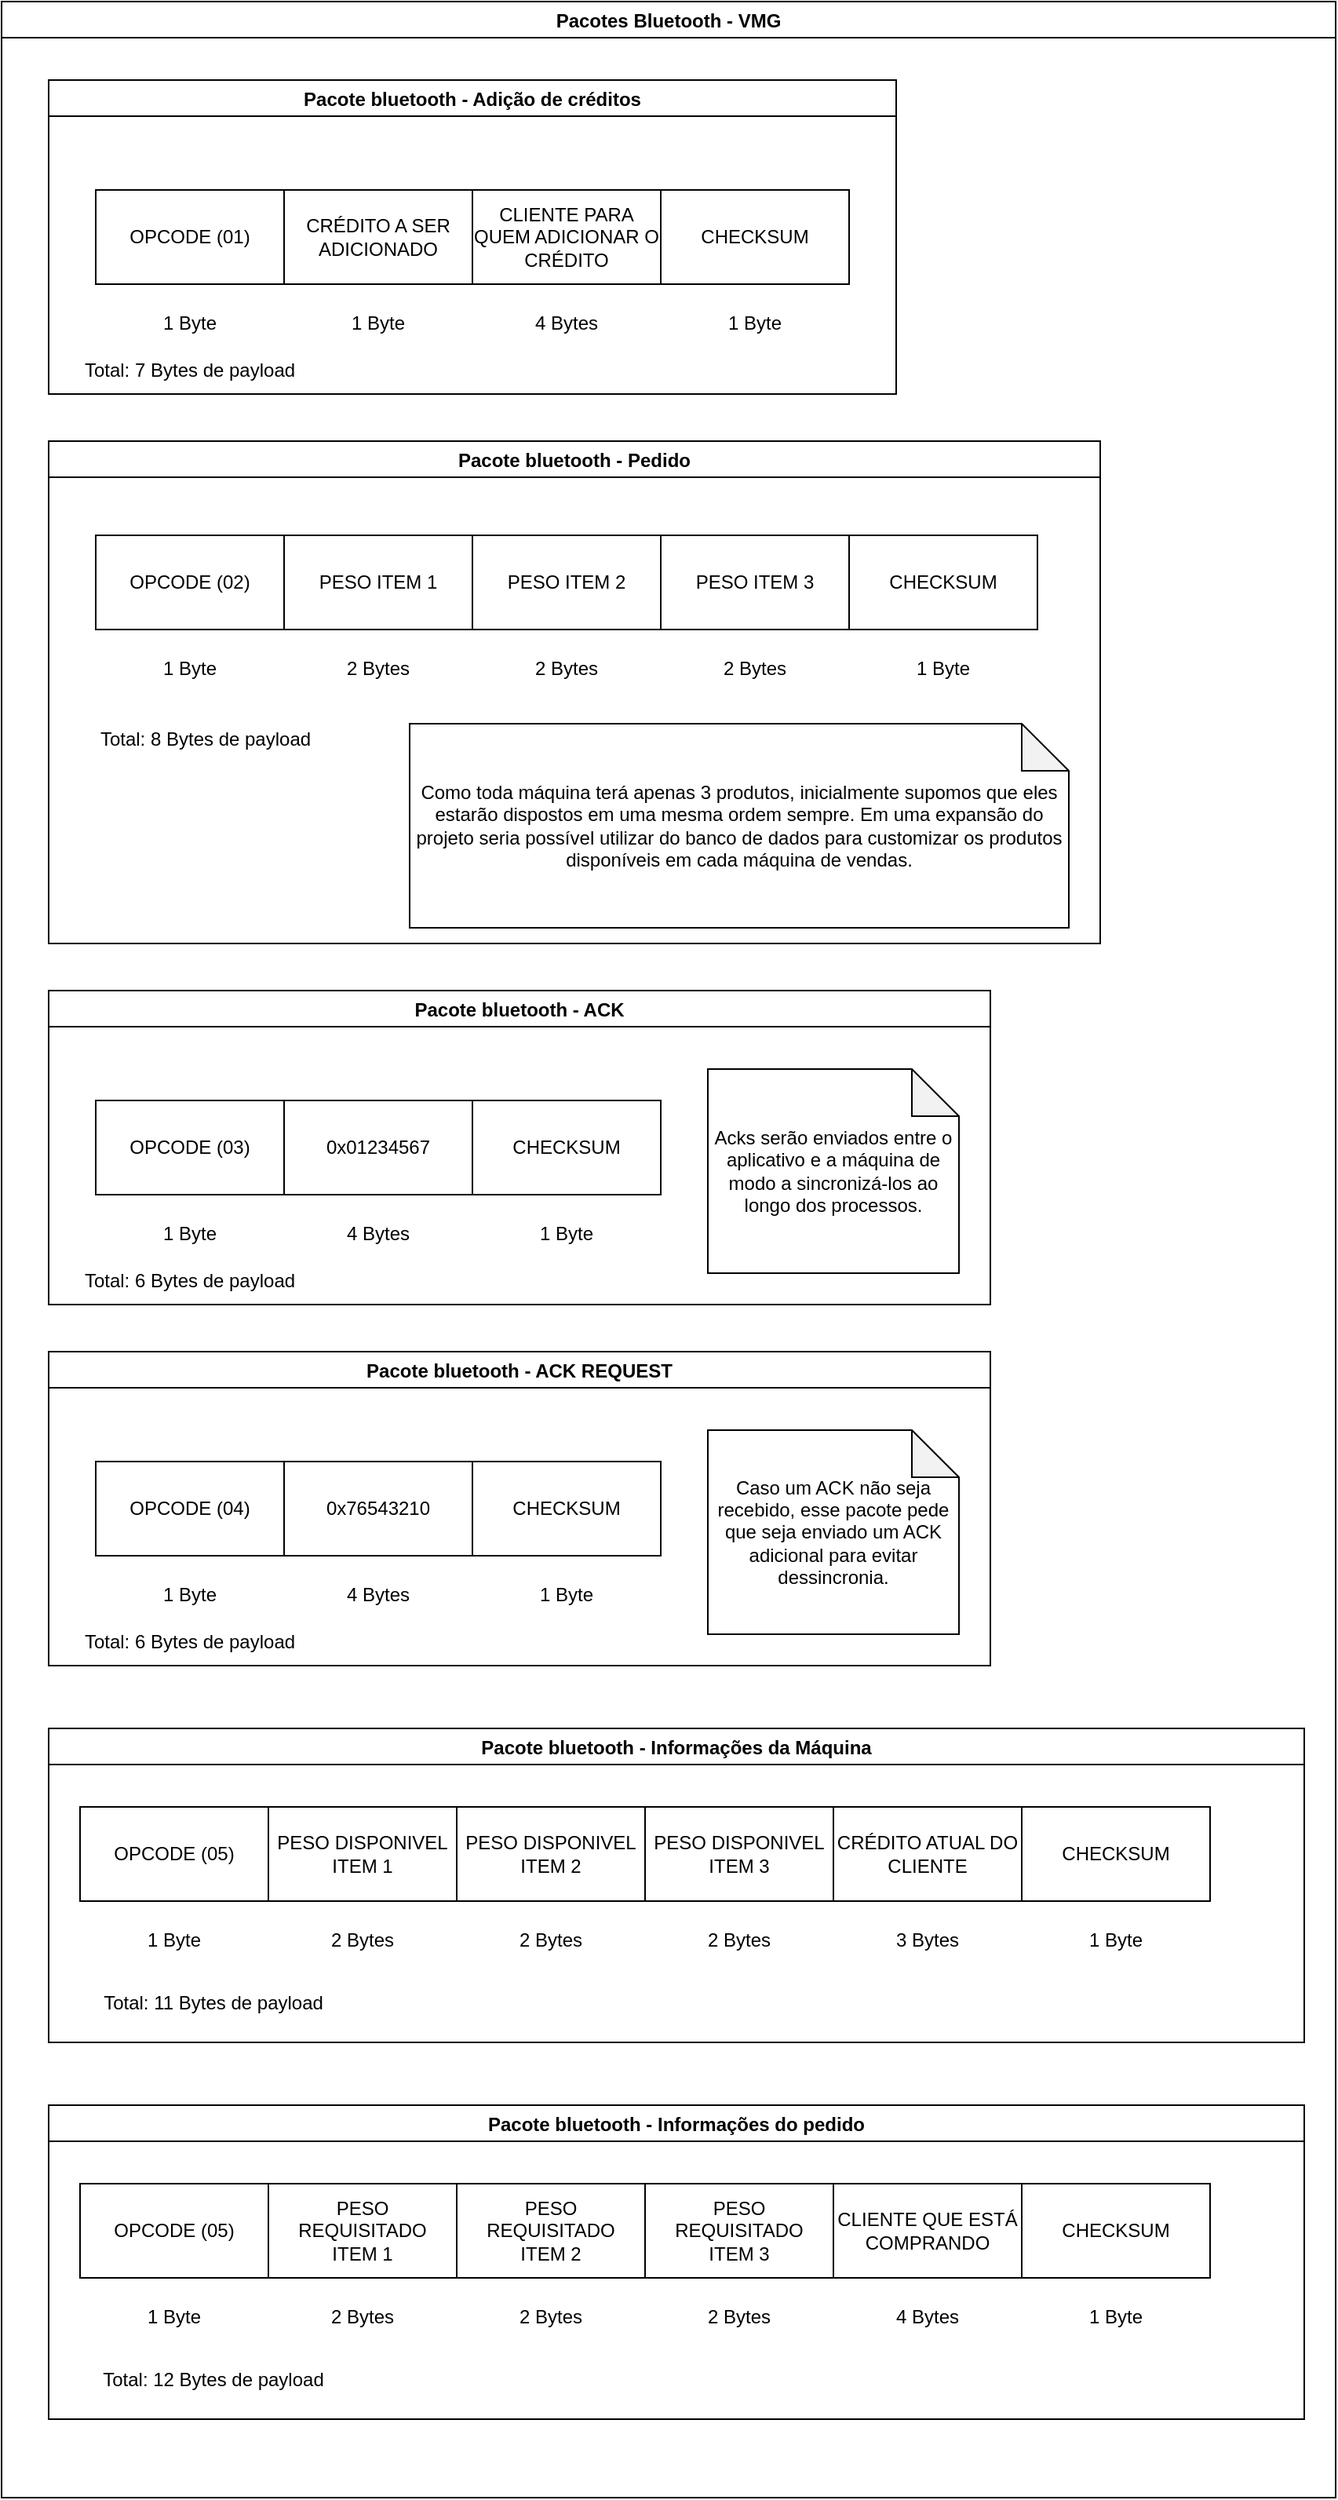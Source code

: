 <mxfile version="17.4.2" type="device"><diagram id="2KYZNR9nKg3js0D-JY5m" name="Page-1"><mxGraphModel dx="1802" dy="1615" grid="1" gridSize="10" guides="1" tooltips="1" connect="1" arrows="1" fold="1" page="1" pageScale="1" pageWidth="700" pageHeight="750" math="0" shadow="0"><root><mxCell id="0"/><mxCell id="1" parent="0"/><mxCell id="A_6qMOfjfYT9CLOdul4R-1" value="OPCODE (02)" style="rounded=0;whiteSpace=wrap;html=1;" parent="1" vertex="1"><mxGeometry x="50" y="230" width="120" height="60" as="geometry"/></mxCell><mxCell id="A_6qMOfjfYT9CLOdul4R-2" value="PESO ITEM 1" style="rounded=0;whiteSpace=wrap;html=1;" parent="1" vertex="1"><mxGeometry x="170" y="230" width="120" height="60" as="geometry"/></mxCell><mxCell id="A_6qMOfjfYT9CLOdul4R-3" value="PESO ITEM 2" style="rounded=0;whiteSpace=wrap;html=1;" parent="1" vertex="1"><mxGeometry x="290" y="230" width="120" height="60" as="geometry"/></mxCell><mxCell id="A_6qMOfjfYT9CLOdul4R-4" value="PESO ITEM 3" style="rounded=0;whiteSpace=wrap;html=1;" parent="1" vertex="1"><mxGeometry x="410" y="230" width="120" height="60" as="geometry"/></mxCell><mxCell id="A_6qMOfjfYT9CLOdul4R-5" value="CHECKSUM" style="rounded=0;whiteSpace=wrap;html=1;" parent="1" vertex="1"><mxGeometry x="530" y="230" width="120" height="60" as="geometry"/></mxCell><mxCell id="A_6qMOfjfYT9CLOdul4R-6" value="Pacote bluetooth - Pedido" style="swimlane;" parent="1" vertex="1"><mxGeometry x="20" y="170" width="670" height="320" as="geometry"/></mxCell><mxCell id="A_6qMOfjfYT9CLOdul4R-7" value="1 Byte" style="text;html=1;strokeColor=none;fillColor=none;align=center;verticalAlign=middle;whiteSpace=wrap;rounded=0;" parent="A_6qMOfjfYT9CLOdul4R-6" vertex="1"><mxGeometry x="60" y="130" width="60" height="30" as="geometry"/></mxCell><mxCell id="A_6qMOfjfYT9CLOdul4R-8" value="2 Bytes" style="text;html=1;strokeColor=none;fillColor=none;align=center;verticalAlign=middle;whiteSpace=wrap;rounded=0;" parent="A_6qMOfjfYT9CLOdul4R-6" vertex="1"><mxGeometry x="180" y="130" width="60" height="30" as="geometry"/></mxCell><mxCell id="A_6qMOfjfYT9CLOdul4R-9" value="2 Bytes" style="text;html=1;strokeColor=none;fillColor=none;align=center;verticalAlign=middle;whiteSpace=wrap;rounded=0;" parent="A_6qMOfjfYT9CLOdul4R-6" vertex="1"><mxGeometry x="300" y="130" width="60" height="30" as="geometry"/></mxCell><mxCell id="A_6qMOfjfYT9CLOdul4R-10" value="2 Bytes" style="text;html=1;strokeColor=none;fillColor=none;align=center;verticalAlign=middle;whiteSpace=wrap;rounded=0;" parent="A_6qMOfjfYT9CLOdul4R-6" vertex="1"><mxGeometry x="420" y="130" width="60" height="30" as="geometry"/></mxCell><mxCell id="A_6qMOfjfYT9CLOdul4R-11" value="1 Byte" style="text;html=1;strokeColor=none;fillColor=none;align=center;verticalAlign=middle;whiteSpace=wrap;rounded=0;" parent="A_6qMOfjfYT9CLOdul4R-6" vertex="1"><mxGeometry x="540" y="130" width="60" height="30" as="geometry"/></mxCell><mxCell id="A_6qMOfjfYT9CLOdul4R-12" value="Total: 8 Bytes de payload" style="text;html=1;strokeColor=none;fillColor=none;align=center;verticalAlign=middle;whiteSpace=wrap;rounded=0;" parent="A_6qMOfjfYT9CLOdul4R-6" vertex="1"><mxGeometry x="30" y="175" width="140" height="30" as="geometry"/></mxCell><mxCell id="A_6qMOfjfYT9CLOdul4R-13" value="Como toda máquina terá apenas 3 produtos, inicialmente supomos que eles estarão dispostos em uma mesma ordem sempre. Em uma expansão do projeto seria possível utilizar do banco de dados para customizar os produtos disponíveis em cada máquina de vendas." style="shape=note;whiteSpace=wrap;html=1;backgroundOutline=1;darkOpacity=0.05;" parent="A_6qMOfjfYT9CLOdul4R-6" vertex="1"><mxGeometry x="230" y="180" width="420" height="130" as="geometry"/></mxCell><mxCell id="A_6qMOfjfYT9CLOdul4R-18" value="Pacote bluetooth - Adição de créditos" style="swimlane;" parent="1" vertex="1"><mxGeometry x="20" y="-60" width="540" height="200" as="geometry"/></mxCell><mxCell id="A_6qMOfjfYT9CLOdul4R-14" value="OPCODE (01)" style="rounded=0;whiteSpace=wrap;html=1;" parent="A_6qMOfjfYT9CLOdul4R-18" vertex="1"><mxGeometry x="30" y="70" width="120" height="60" as="geometry"/></mxCell><mxCell id="A_6qMOfjfYT9CLOdul4R-15" value="CRÉDITO A SER ADICIONADO" style="rounded=0;whiteSpace=wrap;html=1;" parent="A_6qMOfjfYT9CLOdul4R-18" vertex="1"><mxGeometry x="150" y="70" width="120" height="60" as="geometry"/></mxCell><mxCell id="A_6qMOfjfYT9CLOdul4R-16" value="CLIENTE PARA QUEM ADICIONAR O CRÉDITO&lt;span style=&quot;color: rgba(0 , 0 , 0 , 0) ; font-family: monospace ; font-size: 0px&quot;&gt;%3CmxGraphModel%3E%3Croot%3E%3CmxCell%20id%3D%220%22%2F%3E%3CmxCell%20id%3D%221%22%20parent%3D%220%22%2F%3E%3CmxCell%20id%3D%222%22%20value%3D%22CR%C3%89DITO%20A%20SER%20ADICIONADO%22%20style%3D%22rounded%3D0%3BwhiteSpace%3Dwrap%3Bhtml%3D1%3B%22%20vertex%3D%221%22%20parent%3D%221%22%3E%3CmxGeometry%20x%3D%22160%22%20y%3D%2210%22%20width%3D%22120%22%20height%3D%2260%22%20as%3D%22geometry%22%2F%3E%3C%2FmxCell%3E%3C%2Froot%3E%3C%2FmxGraphModel%3E&lt;/span&gt;" style="rounded=0;whiteSpace=wrap;html=1;" parent="A_6qMOfjfYT9CLOdul4R-18" vertex="1"><mxGeometry x="270" y="70" width="120" height="60" as="geometry"/></mxCell><mxCell id="A_6qMOfjfYT9CLOdul4R-17" value="CHECKSUM" style="rounded=0;whiteSpace=wrap;html=1;" parent="A_6qMOfjfYT9CLOdul4R-18" vertex="1"><mxGeometry x="390" y="70" width="120" height="60" as="geometry"/></mxCell><mxCell id="A_6qMOfjfYT9CLOdul4R-19" value="1 Byte" style="text;html=1;strokeColor=none;fillColor=none;align=center;verticalAlign=middle;whiteSpace=wrap;rounded=0;" parent="A_6qMOfjfYT9CLOdul4R-18" vertex="1"><mxGeometry x="60" y="140" width="60" height="30" as="geometry"/></mxCell><mxCell id="A_6qMOfjfYT9CLOdul4R-20" value="1 Byte" style="text;html=1;strokeColor=none;fillColor=none;align=center;verticalAlign=middle;whiteSpace=wrap;rounded=0;" parent="A_6qMOfjfYT9CLOdul4R-18" vertex="1"><mxGeometry x="180" y="140" width="60" height="30" as="geometry"/></mxCell><mxCell id="A_6qMOfjfYT9CLOdul4R-21" value="4 Bytes" style="text;html=1;strokeColor=none;fillColor=none;align=center;verticalAlign=middle;whiteSpace=wrap;rounded=0;" parent="A_6qMOfjfYT9CLOdul4R-18" vertex="1"><mxGeometry x="300" y="140" width="60" height="30" as="geometry"/></mxCell><mxCell id="A_6qMOfjfYT9CLOdul4R-22" value="1 Byte" style="text;html=1;strokeColor=none;fillColor=none;align=center;verticalAlign=middle;whiteSpace=wrap;rounded=0;" parent="A_6qMOfjfYT9CLOdul4R-18" vertex="1"><mxGeometry x="420" y="140" width="60" height="30" as="geometry"/></mxCell><mxCell id="A_6qMOfjfYT9CLOdul4R-23" value="Total: 7 Bytes de payload" style="text;html=1;strokeColor=none;fillColor=none;align=center;verticalAlign=middle;whiteSpace=wrap;rounded=0;" parent="A_6qMOfjfYT9CLOdul4R-18" vertex="1"><mxGeometry x="20" y="170" width="140" height="30" as="geometry"/></mxCell><mxCell id="A_6qMOfjfYT9CLOdul4R-24" value="Pacote bluetooth - ACK" style="swimlane;" parent="1" vertex="1"><mxGeometry x="20" y="520" width="600" height="200" as="geometry"/></mxCell><mxCell id="A_6qMOfjfYT9CLOdul4R-25" value="OPCODE (03)" style="rounded=0;whiteSpace=wrap;html=1;" parent="A_6qMOfjfYT9CLOdul4R-24" vertex="1"><mxGeometry x="30" y="70" width="120" height="60" as="geometry"/></mxCell><mxCell id="A_6qMOfjfYT9CLOdul4R-26" value="0x01234567" style="rounded=0;whiteSpace=wrap;html=1;" parent="A_6qMOfjfYT9CLOdul4R-24" vertex="1"><mxGeometry x="150" y="70" width="120" height="60" as="geometry"/></mxCell><mxCell id="A_6qMOfjfYT9CLOdul4R-28" value="CHECKSUM" style="rounded=0;whiteSpace=wrap;html=1;" parent="A_6qMOfjfYT9CLOdul4R-24" vertex="1"><mxGeometry x="270" y="70" width="120" height="60" as="geometry"/></mxCell><mxCell id="A_6qMOfjfYT9CLOdul4R-29" value="1 Byte" style="text;html=1;strokeColor=none;fillColor=none;align=center;verticalAlign=middle;whiteSpace=wrap;rounded=0;" parent="A_6qMOfjfYT9CLOdul4R-24" vertex="1"><mxGeometry x="60" y="140" width="60" height="30" as="geometry"/></mxCell><mxCell id="A_6qMOfjfYT9CLOdul4R-30" value="4 Bytes" style="text;html=1;strokeColor=none;fillColor=none;align=center;verticalAlign=middle;whiteSpace=wrap;rounded=0;" parent="A_6qMOfjfYT9CLOdul4R-24" vertex="1"><mxGeometry x="180" y="140" width="60" height="30" as="geometry"/></mxCell><mxCell id="A_6qMOfjfYT9CLOdul4R-31" value="1 Byte" style="text;html=1;strokeColor=none;fillColor=none;align=center;verticalAlign=middle;whiteSpace=wrap;rounded=0;" parent="A_6qMOfjfYT9CLOdul4R-24" vertex="1"><mxGeometry x="300" y="140" width="60" height="30" as="geometry"/></mxCell><mxCell id="A_6qMOfjfYT9CLOdul4R-33" value="Total: 6 Bytes de payload" style="text;html=1;strokeColor=none;fillColor=none;align=center;verticalAlign=middle;whiteSpace=wrap;rounded=0;" parent="A_6qMOfjfYT9CLOdul4R-24" vertex="1"><mxGeometry x="20" y="170" width="140" height="30" as="geometry"/></mxCell><mxCell id="A_6qMOfjfYT9CLOdul4R-34" value="Acks serão enviados entre o aplicativo e a máquina de modo a sincronizá-los ao longo dos processos." style="shape=note;whiteSpace=wrap;html=1;backgroundOutline=1;darkOpacity=0.05;" parent="A_6qMOfjfYT9CLOdul4R-24" vertex="1"><mxGeometry x="420" y="50" width="160" height="130" as="geometry"/></mxCell><mxCell id="A_6qMOfjfYT9CLOdul4R-36" value="Pacote bluetooth - ACK REQUEST" style="swimlane;" parent="1" vertex="1"><mxGeometry x="20" y="750" width="600" height="200" as="geometry"/></mxCell><mxCell id="A_6qMOfjfYT9CLOdul4R-37" value="OPCODE (04)" style="rounded=0;whiteSpace=wrap;html=1;" parent="A_6qMOfjfYT9CLOdul4R-36" vertex="1"><mxGeometry x="30" y="70" width="120" height="60" as="geometry"/></mxCell><mxCell id="A_6qMOfjfYT9CLOdul4R-38" value="0x76543210" style="rounded=0;whiteSpace=wrap;html=1;" parent="A_6qMOfjfYT9CLOdul4R-36" vertex="1"><mxGeometry x="150" y="70" width="120" height="60" as="geometry"/></mxCell><mxCell id="A_6qMOfjfYT9CLOdul4R-39" value="CHECKSUM" style="rounded=0;whiteSpace=wrap;html=1;" parent="A_6qMOfjfYT9CLOdul4R-36" vertex="1"><mxGeometry x="270" y="70" width="120" height="60" as="geometry"/></mxCell><mxCell id="A_6qMOfjfYT9CLOdul4R-40" value="1 Byte" style="text;html=1;strokeColor=none;fillColor=none;align=center;verticalAlign=middle;whiteSpace=wrap;rounded=0;" parent="A_6qMOfjfYT9CLOdul4R-36" vertex="1"><mxGeometry x="60" y="140" width="60" height="30" as="geometry"/></mxCell><mxCell id="A_6qMOfjfYT9CLOdul4R-41" value="4 Bytes" style="text;html=1;strokeColor=none;fillColor=none;align=center;verticalAlign=middle;whiteSpace=wrap;rounded=0;" parent="A_6qMOfjfYT9CLOdul4R-36" vertex="1"><mxGeometry x="180" y="140" width="60" height="30" as="geometry"/></mxCell><mxCell id="A_6qMOfjfYT9CLOdul4R-42" value="1 Byte" style="text;html=1;strokeColor=none;fillColor=none;align=center;verticalAlign=middle;whiteSpace=wrap;rounded=0;" parent="A_6qMOfjfYT9CLOdul4R-36" vertex="1"><mxGeometry x="300" y="140" width="60" height="30" as="geometry"/></mxCell><mxCell id="A_6qMOfjfYT9CLOdul4R-43" value="Total: 6 Bytes de payload" style="text;html=1;strokeColor=none;fillColor=none;align=center;verticalAlign=middle;whiteSpace=wrap;rounded=0;" parent="A_6qMOfjfYT9CLOdul4R-36" vertex="1"><mxGeometry x="20" y="170" width="140" height="30" as="geometry"/></mxCell><mxCell id="A_6qMOfjfYT9CLOdul4R-44" value="Caso um ACK não seja recebido, esse pacote pede que seja enviado um ACK adicional para evitar dessincronia." style="shape=note;whiteSpace=wrap;html=1;backgroundOutline=1;darkOpacity=0.05;" parent="A_6qMOfjfYT9CLOdul4R-36" vertex="1"><mxGeometry x="420" y="50" width="160" height="130" as="geometry"/></mxCell><mxCell id="A_6qMOfjfYT9CLOdul4R-45" value="Pacotes Bluetooth - VMG" style="swimlane;" parent="1" vertex="1"><mxGeometry x="-10" y="-110" width="850" height="1590" as="geometry"/></mxCell><mxCell id="1npycohc3llSujN_o3LX-10" value="Pacote bluetooth - Informações da Máquina" style="swimlane;rounded=0;strokeWidth=1;" parent="A_6qMOfjfYT9CLOdul4R-45" vertex="1"><mxGeometry x="30" y="1100" width="800" height="200" as="geometry"/></mxCell><mxCell id="1npycohc3llSujN_o3LX-11" value="OPCODE (05)" style="rounded=0;whiteSpace=wrap;html=1;" parent="1npycohc3llSujN_o3LX-10" vertex="1"><mxGeometry x="20" y="50" width="120" height="60" as="geometry"/></mxCell><mxCell id="1npycohc3llSujN_o3LX-12" value="PESO DISPONIVEL ITEM 1" style="rounded=0;whiteSpace=wrap;html=1;" parent="1npycohc3llSujN_o3LX-10" vertex="1"><mxGeometry x="140" y="50" width="120" height="60" as="geometry"/></mxCell><mxCell id="1npycohc3llSujN_o3LX-13" value="PESO DISPONIVEL ITEM 2" style="rounded=0;whiteSpace=wrap;html=1;" parent="1npycohc3llSujN_o3LX-10" vertex="1"><mxGeometry x="260" y="50" width="120" height="60" as="geometry"/></mxCell><mxCell id="1npycohc3llSujN_o3LX-14" value="PESO DISPONIVEL ITEM 3" style="rounded=0;whiteSpace=wrap;html=1;" parent="1npycohc3llSujN_o3LX-10" vertex="1"><mxGeometry x="380" y="50" width="120" height="60" as="geometry"/></mxCell><mxCell id="1npycohc3llSujN_o3LX-15" value="CHECKSUM" style="rounded=0;whiteSpace=wrap;html=1;" parent="1npycohc3llSujN_o3LX-10" vertex="1"><mxGeometry x="620" y="50" width="120" height="60" as="geometry"/></mxCell><mxCell id="1npycohc3llSujN_o3LX-16" value="1 Byte" style="text;html=1;strokeColor=none;fillColor=none;align=center;verticalAlign=middle;whiteSpace=wrap;rounded=0;" parent="1npycohc3llSujN_o3LX-10" vertex="1"><mxGeometry x="50" y="120" width="60" height="30" as="geometry"/></mxCell><mxCell id="1npycohc3llSujN_o3LX-17" value="2 Bytes" style="text;html=1;strokeColor=none;fillColor=none;align=center;verticalAlign=middle;whiteSpace=wrap;rounded=0;" parent="1npycohc3llSujN_o3LX-10" vertex="1"><mxGeometry x="170" y="120" width="60" height="30" as="geometry"/></mxCell><mxCell id="1npycohc3llSujN_o3LX-18" value="2 Bytes" style="text;html=1;strokeColor=none;fillColor=none;align=center;verticalAlign=middle;whiteSpace=wrap;rounded=0;" parent="1npycohc3llSujN_o3LX-10" vertex="1"><mxGeometry x="290" y="120" width="60" height="30" as="geometry"/></mxCell><mxCell id="1npycohc3llSujN_o3LX-19" value="2 Bytes" style="text;html=1;strokeColor=none;fillColor=none;align=center;verticalAlign=middle;whiteSpace=wrap;rounded=0;" parent="1npycohc3llSujN_o3LX-10" vertex="1"><mxGeometry x="410" y="120" width="60" height="30" as="geometry"/></mxCell><mxCell id="1npycohc3llSujN_o3LX-20" value="1 Byte" style="text;html=1;strokeColor=none;fillColor=none;align=center;verticalAlign=middle;whiteSpace=wrap;rounded=0;" parent="1npycohc3llSujN_o3LX-10" vertex="1"><mxGeometry x="650" y="120" width="60" height="30" as="geometry"/></mxCell><mxCell id="1npycohc3llSujN_o3LX-21" value="CRÉDITO ATUAL DO CLIENTE" style="rounded=0;whiteSpace=wrap;html=1;" parent="1npycohc3llSujN_o3LX-10" vertex="1"><mxGeometry x="500" y="50" width="120" height="60" as="geometry"/></mxCell><mxCell id="1npycohc3llSujN_o3LX-23" value="3 Bytes" style="text;html=1;strokeColor=none;fillColor=none;align=center;verticalAlign=middle;whiteSpace=wrap;rounded=0;" parent="1npycohc3llSujN_o3LX-10" vertex="1"><mxGeometry x="530" y="120" width="60" height="30" as="geometry"/></mxCell><mxCell id="1npycohc3llSujN_o3LX-24" value="Total: 11 Bytes de payload" style="text;html=1;strokeColor=none;fillColor=none;align=center;verticalAlign=middle;whiteSpace=wrap;rounded=0;" parent="1npycohc3llSujN_o3LX-10" vertex="1"><mxGeometry x="20" y="160" width="170" height="30" as="geometry"/></mxCell><mxCell id="aD7ABzQDpc0UVK4hWACk-15" value="Pacote bluetooth - Informações do pedido" style="swimlane;rounded=0;strokeWidth=1;" vertex="1" parent="A_6qMOfjfYT9CLOdul4R-45"><mxGeometry x="30" y="1340" width="800" height="200" as="geometry"/></mxCell><mxCell id="aD7ABzQDpc0UVK4hWACk-16" value="OPCODE (05)" style="rounded=0;whiteSpace=wrap;html=1;" vertex="1" parent="aD7ABzQDpc0UVK4hWACk-15"><mxGeometry x="20" y="50" width="120" height="60" as="geometry"/></mxCell><mxCell id="aD7ABzQDpc0UVK4hWACk-17" value="PESO REQUISITADO &lt;br&gt;ITEM 1" style="rounded=0;whiteSpace=wrap;html=1;" vertex="1" parent="aD7ABzQDpc0UVK4hWACk-15"><mxGeometry x="140" y="50" width="120" height="60" as="geometry"/></mxCell><mxCell id="aD7ABzQDpc0UVK4hWACk-18" value="PESO REQUISITADO&lt;br&gt;ITEM 2" style="rounded=0;whiteSpace=wrap;html=1;" vertex="1" parent="aD7ABzQDpc0UVK4hWACk-15"><mxGeometry x="260" y="50" width="120" height="60" as="geometry"/></mxCell><mxCell id="aD7ABzQDpc0UVK4hWACk-19" value="PESO REQUISITADO&lt;br&gt;ITEM 3" style="rounded=0;whiteSpace=wrap;html=1;" vertex="1" parent="aD7ABzQDpc0UVK4hWACk-15"><mxGeometry x="380" y="50" width="120" height="60" as="geometry"/></mxCell><mxCell id="aD7ABzQDpc0UVK4hWACk-20" value="CHECKSUM" style="rounded=0;whiteSpace=wrap;html=1;" vertex="1" parent="aD7ABzQDpc0UVK4hWACk-15"><mxGeometry x="620" y="50" width="120" height="60" as="geometry"/></mxCell><mxCell id="aD7ABzQDpc0UVK4hWACk-21" value="1 Byte" style="text;html=1;strokeColor=none;fillColor=none;align=center;verticalAlign=middle;whiteSpace=wrap;rounded=0;" vertex="1" parent="aD7ABzQDpc0UVK4hWACk-15"><mxGeometry x="50" y="120" width="60" height="30" as="geometry"/></mxCell><mxCell id="aD7ABzQDpc0UVK4hWACk-22" value="2 Bytes" style="text;html=1;strokeColor=none;fillColor=none;align=center;verticalAlign=middle;whiteSpace=wrap;rounded=0;" vertex="1" parent="aD7ABzQDpc0UVK4hWACk-15"><mxGeometry x="170" y="120" width="60" height="30" as="geometry"/></mxCell><mxCell id="aD7ABzQDpc0UVK4hWACk-23" value="2 Bytes" style="text;html=1;strokeColor=none;fillColor=none;align=center;verticalAlign=middle;whiteSpace=wrap;rounded=0;" vertex="1" parent="aD7ABzQDpc0UVK4hWACk-15"><mxGeometry x="290" y="120" width="60" height="30" as="geometry"/></mxCell><mxCell id="aD7ABzQDpc0UVK4hWACk-24" value="2 Bytes" style="text;html=1;strokeColor=none;fillColor=none;align=center;verticalAlign=middle;whiteSpace=wrap;rounded=0;" vertex="1" parent="aD7ABzQDpc0UVK4hWACk-15"><mxGeometry x="410" y="120" width="60" height="30" as="geometry"/></mxCell><mxCell id="aD7ABzQDpc0UVK4hWACk-25" value="1 Byte" style="text;html=1;strokeColor=none;fillColor=none;align=center;verticalAlign=middle;whiteSpace=wrap;rounded=0;" vertex="1" parent="aD7ABzQDpc0UVK4hWACk-15"><mxGeometry x="650" y="120" width="60" height="30" as="geometry"/></mxCell><mxCell id="aD7ABzQDpc0UVK4hWACk-26" value="CLIENTE QUE ESTÁ COMPRANDO" style="rounded=0;whiteSpace=wrap;html=1;" vertex="1" parent="aD7ABzQDpc0UVK4hWACk-15"><mxGeometry x="500" y="50" width="120" height="60" as="geometry"/></mxCell><mxCell id="aD7ABzQDpc0UVK4hWACk-27" value="4 Bytes" style="text;html=1;strokeColor=none;fillColor=none;align=center;verticalAlign=middle;whiteSpace=wrap;rounded=0;" vertex="1" parent="aD7ABzQDpc0UVK4hWACk-15"><mxGeometry x="530" y="120" width="60" height="30" as="geometry"/></mxCell><mxCell id="aD7ABzQDpc0UVK4hWACk-28" value="Total: 12 Bytes de payload" style="text;html=1;strokeColor=none;fillColor=none;align=center;verticalAlign=middle;whiteSpace=wrap;rounded=0;" vertex="1" parent="aD7ABzQDpc0UVK4hWACk-15"><mxGeometry x="20" y="160" width="170" height="30" as="geometry"/></mxCell></root></mxGraphModel></diagram></mxfile>